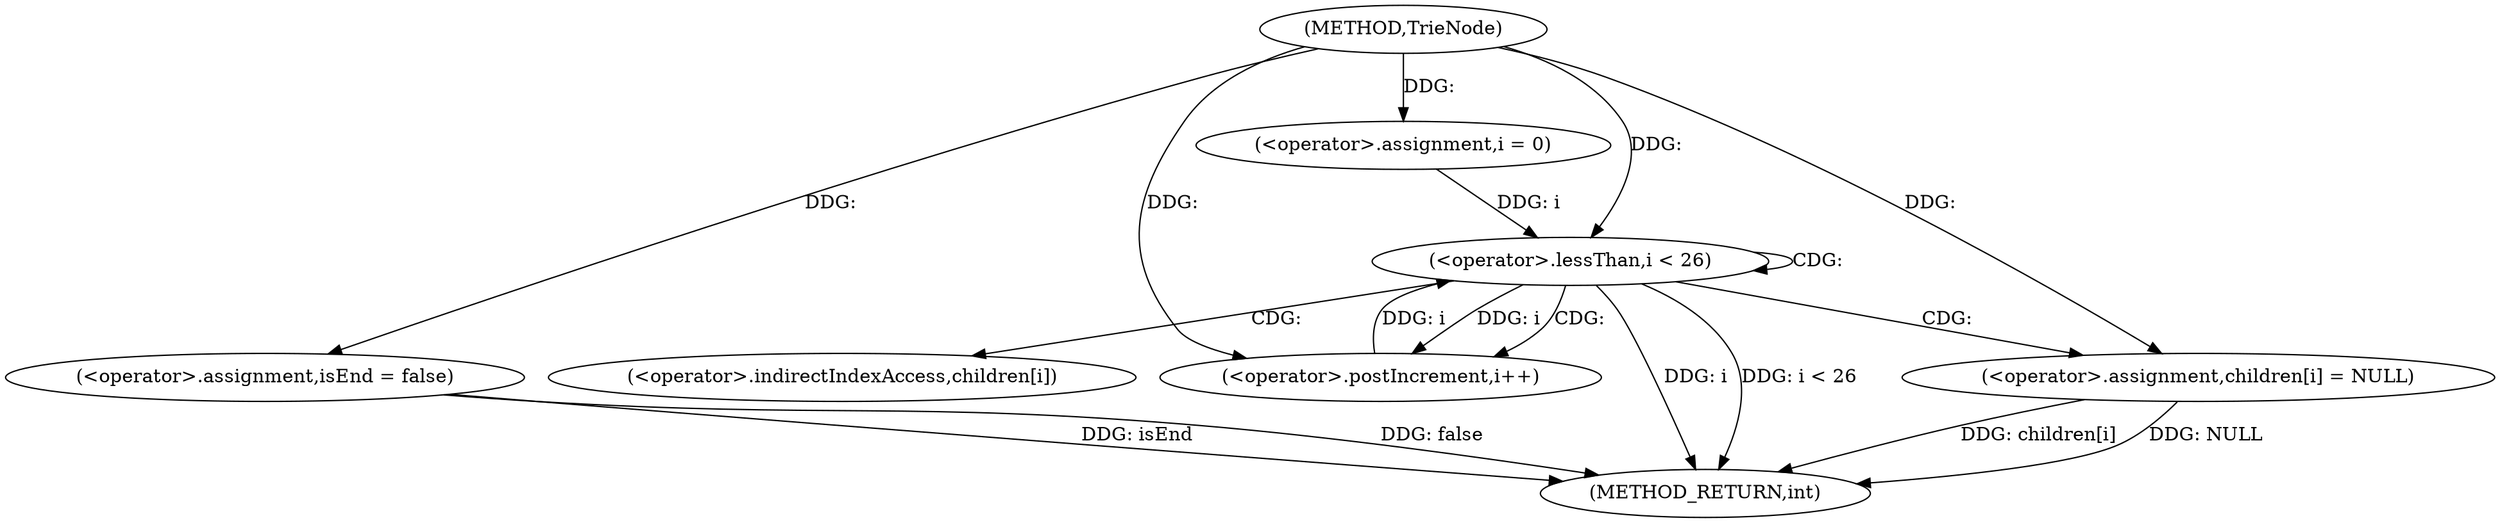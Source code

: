 digraph "TrieNode" {  
"1000283" [label = "(METHOD,TrieNode)" ]
"1000304" [label = "(METHOD_RETURN,int)" ]
"1000301" [label = "(<operator>.assignment,isEnd = false)" ]
"1000287" [label = "(<operator>.assignment,i = 0)" ]
"1000290" [label = "(<operator>.lessThan,i < 26)" ]
"1000293" [label = "(<operator>.postIncrement,i++)" ]
"1000296" [label = "(<operator>.assignment,children[i] = NULL)" ]
"1000297" [label = "(<operator>.indirectIndexAccess,children[i])" ]
  "1000290" -> "1000304"  [ label = "DDG: i"] 
  "1000290" -> "1000304"  [ label = "DDG: i < 26"] 
  "1000301" -> "1000304"  [ label = "DDG: isEnd"] 
  "1000296" -> "1000304"  [ label = "DDG: children[i]"] 
  "1000296" -> "1000304"  [ label = "DDG: NULL"] 
  "1000301" -> "1000304"  [ label = "DDG: false"] 
  "1000283" -> "1000301"  [ label = "DDG: "] 
  "1000283" -> "1000287"  [ label = "DDG: "] 
  "1000287" -> "1000290"  [ label = "DDG: i"] 
  "1000293" -> "1000290"  [ label = "DDG: i"] 
  "1000283" -> "1000290"  [ label = "DDG: "] 
  "1000290" -> "1000293"  [ label = "DDG: i"] 
  "1000283" -> "1000293"  [ label = "DDG: "] 
  "1000283" -> "1000296"  [ label = "DDG: "] 
  "1000290" -> "1000297"  [ label = "CDG: "] 
  "1000290" -> "1000296"  [ label = "CDG: "] 
  "1000290" -> "1000290"  [ label = "CDG: "] 
  "1000290" -> "1000293"  [ label = "CDG: "] 
}
